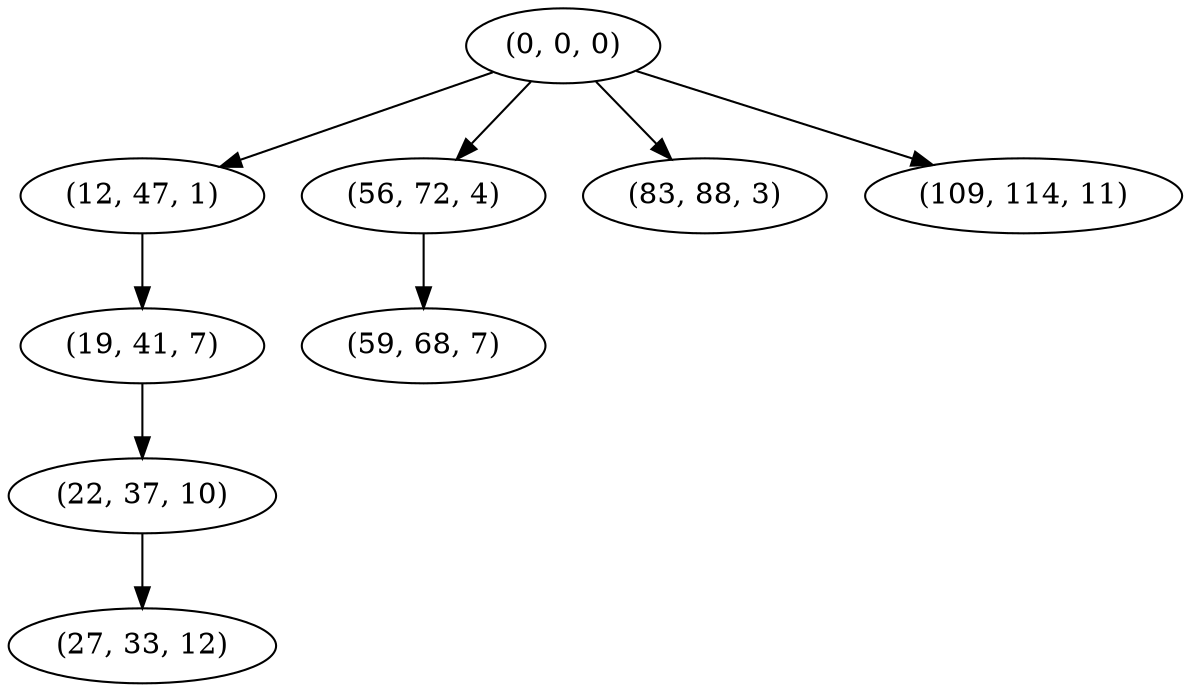 digraph tree {
    "(0, 0, 0)";
    "(12, 47, 1)";
    "(19, 41, 7)";
    "(22, 37, 10)";
    "(27, 33, 12)";
    "(56, 72, 4)";
    "(59, 68, 7)";
    "(83, 88, 3)";
    "(109, 114, 11)";
    "(0, 0, 0)" -> "(12, 47, 1)";
    "(0, 0, 0)" -> "(56, 72, 4)";
    "(0, 0, 0)" -> "(83, 88, 3)";
    "(0, 0, 0)" -> "(109, 114, 11)";
    "(12, 47, 1)" -> "(19, 41, 7)";
    "(19, 41, 7)" -> "(22, 37, 10)";
    "(22, 37, 10)" -> "(27, 33, 12)";
    "(56, 72, 4)" -> "(59, 68, 7)";
}
